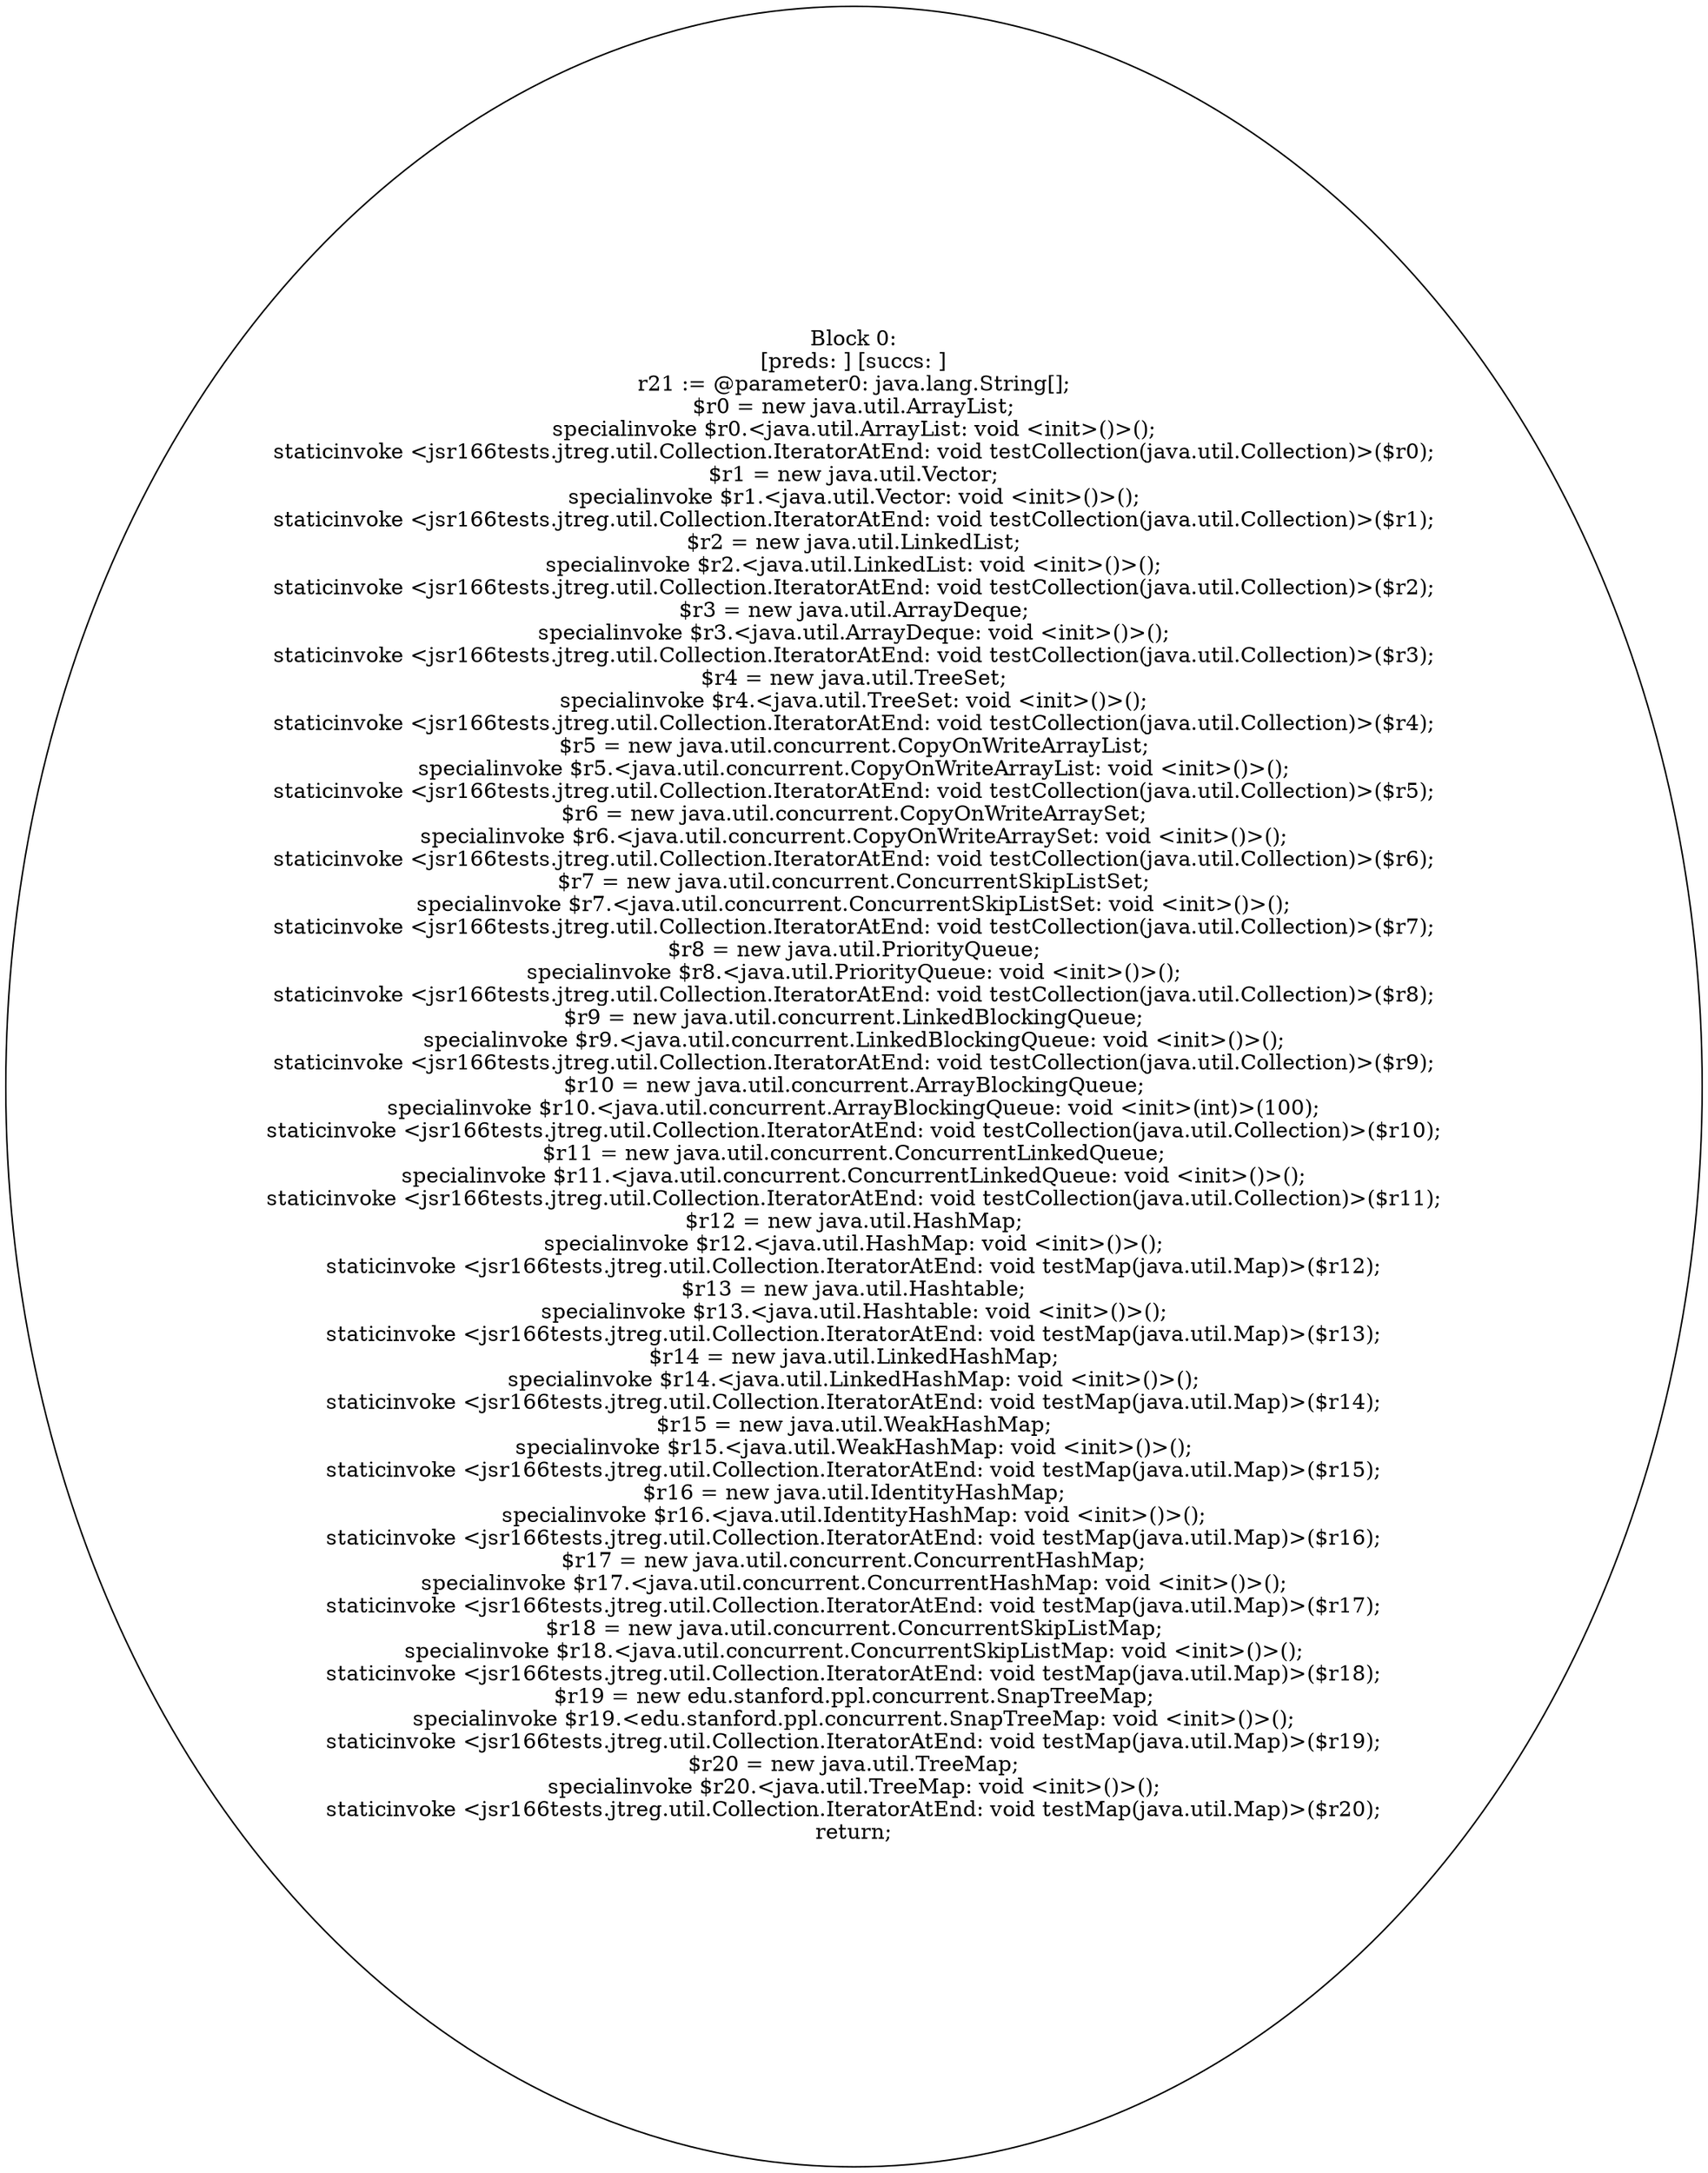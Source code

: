 digraph "unitGraph" {
    "Block 0:
[preds: ] [succs: ]
r21 := @parameter0: java.lang.String[];
$r0 = new java.util.ArrayList;
specialinvoke $r0.<java.util.ArrayList: void <init>()>();
staticinvoke <jsr166tests.jtreg.util.Collection.IteratorAtEnd: void testCollection(java.util.Collection)>($r0);
$r1 = new java.util.Vector;
specialinvoke $r1.<java.util.Vector: void <init>()>();
staticinvoke <jsr166tests.jtreg.util.Collection.IteratorAtEnd: void testCollection(java.util.Collection)>($r1);
$r2 = new java.util.LinkedList;
specialinvoke $r2.<java.util.LinkedList: void <init>()>();
staticinvoke <jsr166tests.jtreg.util.Collection.IteratorAtEnd: void testCollection(java.util.Collection)>($r2);
$r3 = new java.util.ArrayDeque;
specialinvoke $r3.<java.util.ArrayDeque: void <init>()>();
staticinvoke <jsr166tests.jtreg.util.Collection.IteratorAtEnd: void testCollection(java.util.Collection)>($r3);
$r4 = new java.util.TreeSet;
specialinvoke $r4.<java.util.TreeSet: void <init>()>();
staticinvoke <jsr166tests.jtreg.util.Collection.IteratorAtEnd: void testCollection(java.util.Collection)>($r4);
$r5 = new java.util.concurrent.CopyOnWriteArrayList;
specialinvoke $r5.<java.util.concurrent.CopyOnWriteArrayList: void <init>()>();
staticinvoke <jsr166tests.jtreg.util.Collection.IteratorAtEnd: void testCollection(java.util.Collection)>($r5);
$r6 = new java.util.concurrent.CopyOnWriteArraySet;
specialinvoke $r6.<java.util.concurrent.CopyOnWriteArraySet: void <init>()>();
staticinvoke <jsr166tests.jtreg.util.Collection.IteratorAtEnd: void testCollection(java.util.Collection)>($r6);
$r7 = new java.util.concurrent.ConcurrentSkipListSet;
specialinvoke $r7.<java.util.concurrent.ConcurrentSkipListSet: void <init>()>();
staticinvoke <jsr166tests.jtreg.util.Collection.IteratorAtEnd: void testCollection(java.util.Collection)>($r7);
$r8 = new java.util.PriorityQueue;
specialinvoke $r8.<java.util.PriorityQueue: void <init>()>();
staticinvoke <jsr166tests.jtreg.util.Collection.IteratorAtEnd: void testCollection(java.util.Collection)>($r8);
$r9 = new java.util.concurrent.LinkedBlockingQueue;
specialinvoke $r9.<java.util.concurrent.LinkedBlockingQueue: void <init>()>();
staticinvoke <jsr166tests.jtreg.util.Collection.IteratorAtEnd: void testCollection(java.util.Collection)>($r9);
$r10 = new java.util.concurrent.ArrayBlockingQueue;
specialinvoke $r10.<java.util.concurrent.ArrayBlockingQueue: void <init>(int)>(100);
staticinvoke <jsr166tests.jtreg.util.Collection.IteratorAtEnd: void testCollection(java.util.Collection)>($r10);
$r11 = new java.util.concurrent.ConcurrentLinkedQueue;
specialinvoke $r11.<java.util.concurrent.ConcurrentLinkedQueue: void <init>()>();
staticinvoke <jsr166tests.jtreg.util.Collection.IteratorAtEnd: void testCollection(java.util.Collection)>($r11);
$r12 = new java.util.HashMap;
specialinvoke $r12.<java.util.HashMap: void <init>()>();
staticinvoke <jsr166tests.jtreg.util.Collection.IteratorAtEnd: void testMap(java.util.Map)>($r12);
$r13 = new java.util.Hashtable;
specialinvoke $r13.<java.util.Hashtable: void <init>()>();
staticinvoke <jsr166tests.jtreg.util.Collection.IteratorAtEnd: void testMap(java.util.Map)>($r13);
$r14 = new java.util.LinkedHashMap;
specialinvoke $r14.<java.util.LinkedHashMap: void <init>()>();
staticinvoke <jsr166tests.jtreg.util.Collection.IteratorAtEnd: void testMap(java.util.Map)>($r14);
$r15 = new java.util.WeakHashMap;
specialinvoke $r15.<java.util.WeakHashMap: void <init>()>();
staticinvoke <jsr166tests.jtreg.util.Collection.IteratorAtEnd: void testMap(java.util.Map)>($r15);
$r16 = new java.util.IdentityHashMap;
specialinvoke $r16.<java.util.IdentityHashMap: void <init>()>();
staticinvoke <jsr166tests.jtreg.util.Collection.IteratorAtEnd: void testMap(java.util.Map)>($r16);
$r17 = new java.util.concurrent.ConcurrentHashMap;
specialinvoke $r17.<java.util.concurrent.ConcurrentHashMap: void <init>()>();
staticinvoke <jsr166tests.jtreg.util.Collection.IteratorAtEnd: void testMap(java.util.Map)>($r17);
$r18 = new java.util.concurrent.ConcurrentSkipListMap;
specialinvoke $r18.<java.util.concurrent.ConcurrentSkipListMap: void <init>()>();
staticinvoke <jsr166tests.jtreg.util.Collection.IteratorAtEnd: void testMap(java.util.Map)>($r18);
$r19 = new edu.stanford.ppl.concurrent.SnapTreeMap;
specialinvoke $r19.<edu.stanford.ppl.concurrent.SnapTreeMap: void <init>()>();
staticinvoke <jsr166tests.jtreg.util.Collection.IteratorAtEnd: void testMap(java.util.Map)>($r19);
$r20 = new java.util.TreeMap;
specialinvoke $r20.<java.util.TreeMap: void <init>()>();
staticinvoke <jsr166tests.jtreg.util.Collection.IteratorAtEnd: void testMap(java.util.Map)>($r20);
return;
"
}
